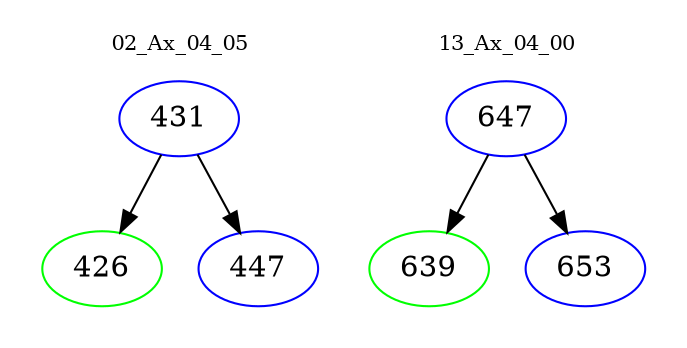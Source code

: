 digraph{
subgraph cluster_0 {
color = white
label = "02_Ax_04_05";
fontsize=10;
T0_431 [label="431", color="blue"]
T0_431 -> T0_426 [color="black"]
T0_426 [label="426", color="green"]
T0_431 -> T0_447 [color="black"]
T0_447 [label="447", color="blue"]
}
subgraph cluster_1 {
color = white
label = "13_Ax_04_00";
fontsize=10;
T1_647 [label="647", color="blue"]
T1_647 -> T1_639 [color="black"]
T1_639 [label="639", color="green"]
T1_647 -> T1_653 [color="black"]
T1_653 [label="653", color="blue"]
}
}
